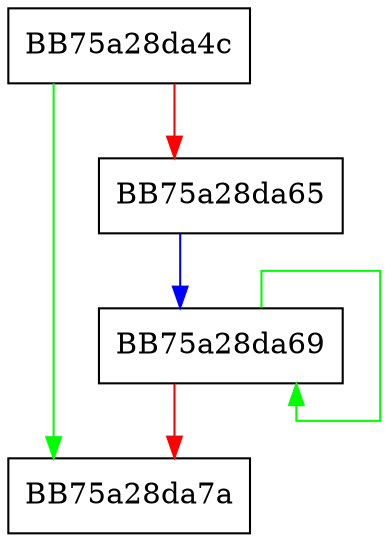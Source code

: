 digraph estimateTableWidth {
  node [shape="box"];
  graph [splines=ortho];
  BB75a28da4c -> BB75a28da7a [color="green"];
  BB75a28da4c -> BB75a28da65 [color="red"];
  BB75a28da65 -> BB75a28da69 [color="blue"];
  BB75a28da69 -> BB75a28da69 [color="green"];
  BB75a28da69 -> BB75a28da7a [color="red"];
}